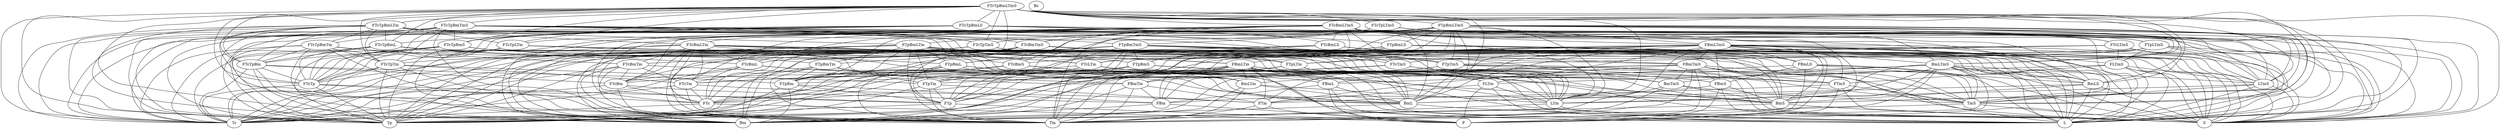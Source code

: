 strict graph "" {
	FTcTpBmLTmS	[anded_pairs="[['FTpBmLTmS', 'Tc'], ['FTcBmLTmS', 'Tp'], ['FTcTpLTmS', 'Bm'], ['FTcTpBmTmS', 'L'], ['FTcTpBmLS', 'Tm'], ['FTcTpBmLTm', 'S'], ['\
FTcTpTmS', 'BmL'], ['FTcTpLTm', 'BmS'], ['FTcTpBmS', 'LTm'], ['FTcTpBmL', 'TmS'], ['BmLTmS', 'FTcTp'], ['FTcTpTm', 'BmLS'], ['FTcTpBm', '\
LTmS'], ['LTmS', 'FTcTpBm'], ['BmLS', 'FTcTpTm'], ['FTcTp', 'BmLTmS'], ['TmS', 'FTcTpBmL'], ['LTm', 'FTcTpBmS'], ['BmS', 'FTcTpLTm'], ['\
BmL', 'FTcTpTmS'], ['S', 'FTcTpBmLTm'], ['Tm', 'FTcTpBmLS'], ['L', 'FTcTpBmTmS'], ['Bm', 'FTcTpLTmS'], ['Tp', 'FTcBmLTmS'], ['Tc', '\
FTpBmLTmS']]",
		level=7,
		parts="{'Tm', 'L', 'F', 'Tp', 'Tc', 'S', 'Bm'}"];
	FTcTpBmLTm	[anded_pairs="[['FTpBmLTm', 'Tc'], ['FTcBmLTm', 'Tp'], ['FTcTpLTm', 'Bm'], ['FTcTpBmTm', 'L'], ['FTcTpBmL', 'Tm'], ['FTcTpTm', 'BmL'], ['FTcTpBm', '\
LTm'], ['BmLTm', 'FTcTp'], ['FTcTp', 'BmLTm'], ['LTm', 'FTcTpBm'], ['BmL', 'FTcTpTm'], ['Tm', 'FTcTpBmL'], ['L', 'FTcTpBmTm'], ['\
Bm', 'FTcTpLTm'], ['Tp', 'FTcBmLTm'], ['Tc', 'FTpBmLTm']]",
		level=6,
		parts="{'Tm', 'L', 'F', 'Tp', 'Tc', 'Bm'}"];
	FTcTpBmLTmS -- FTcTpBmLTm	[anded=True];
	FTcTpBmLS	[anded_pairs="[['FTpBmLS', 'Tc'], ['FTcBmLS', 'Tp'], ['FTcTpBmS', 'L'], ['FTcTpBmL', 'S'], ['BmLS', 'FTcTp'], ['FTcTp', 'BmLS'], ['S', 'FTcTpBmL'], ['\
L', 'FTcTpBmS'], ['Tp', 'FTcBmLS'], ['Tc', 'FTpBmLS']]",
		level=6,
		parts="{'L', 'F', 'Tp', 'Tc', 'S', 'Bm'}"];
	FTcTpBmLTmS -- FTcTpBmLS	[anded=True];
	FTcTpBmTmS	[anded_pairs="[['FTpBmTmS', 'Tc'], ['FTcBmTmS', 'Tp'], ['FTcTpTmS', 'Bm'], ['FTcTpBmS', 'Tm'], ['FTcTpBmTm', 'S'], ['FTcTpTm', 'BmS'], ['FTcTpBm', '\
TmS'], ['BmTmS', 'FTcTp'], ['FTcTp', 'BmTmS'], ['TmS', 'FTcTpBm'], ['BmS', 'FTcTpTm'], ['S', 'FTcTpBmTm'], ['Tm', 'FTcTpBmS'], ['\
Bm', 'FTcTpTmS'], ['Tp', 'FTcBmTmS'], ['Tc', 'FTpBmTmS']]",
		level=6,
		parts="{'Tm', 'F', 'Tp', 'Tc', 'S', 'Bm'}"];
	FTcTpBmLTmS -- FTcTpBmTmS	[anded=True];
	FTcTpLTmS	[anded_pairs="[['FTpLTmS', 'Tc'], ['FTcLTmS', 'Tp'], ['FTcTpTmS', 'L'], ['FTcTpLTm', 'S'], ['LTmS', 'FTcTp'], ['FTcTp', 'LTmS'], ['S', 'FTcTpLTm'], ['\
L', 'FTcTpTmS'], ['Tp', 'FTcLTmS'], ['Tc', 'FTpLTmS']]",
		level=6,
		parts="{'Tm', 'L', 'F', 'Tp', 'Tc', 'S'}"];
	FTcTpBmLTmS -- FTcTpLTmS	[anded=True];
	FTcBmLTmS	[anded_pairs="[['FBmLTmS', 'Tc'], ['FTcLTmS', 'Bm'], ['FTcBmTmS', 'L'], ['FTcBmLS', 'Tm'], ['FTcBmLTm', 'S'], ['BmLTmS', 'FTc'], ['FTcTmS', 'BmL'], ['\
FTcLTm', 'BmS'], ['FTcBmS', 'LTm'], ['FTcBmL', 'TmS'], ['LTmS', 'FTcBm'], ['BmLS', 'FTcTm'], ['FTcTm', 'BmLS'], ['FTcBm', 'LTmS'], ['\
TmS', 'FTcBmL'], ['LTm', 'FTcBmS'], ['BmS', 'FTcLTm'], ['BmL', 'FTcTmS'], ['FTc', 'BmLTmS'], ['S', 'FTcBmLTm'], ['Tm', 'FTcBmLS'], ['\
L', 'FTcBmTmS'], ['Bm', 'FTcLTmS'], ['Tc', 'FBmLTmS']]",
		level=6,
		parts="{'Tm', 'L', 'F', 'Tc', 'S', 'Bm'}"];
	FTcTpBmLTmS -- FTcBmLTmS	[anded=True];
	FTpBmLTmS	[anded_pairs="[['FBmLTmS', 'Tp'], ['FTpLTmS', 'Bm'], ['FTpBmTmS', 'L'], ['FTpBmLS', 'Tm'], ['FTpBmLTm', 'S'], ['BmLTmS', 'FTp'], ['FTpTmS', 'BmL'], ['\
FTpLTm', 'BmS'], ['FTpBmS', 'LTm'], ['FTpBmL', 'TmS'], ['LTmS', 'FTpBm'], ['BmLS', 'FTpTm'], ['FTpTm', 'BmLS'], ['FTpBm', 'LTmS'], ['\
TmS', 'FTpBmL'], ['LTm', 'FTpBmS'], ['BmS', 'FTpLTm'], ['BmL', 'FTpTmS'], ['FTp', 'BmLTmS'], ['S', 'FTpBmLTm'], ['Tm', 'FTpBmLS'], ['\
L', 'FTpBmTmS'], ['Bm', 'FTpLTmS'], ['Tp', 'FBmLTmS']]",
		level=6,
		parts="{'Tm', 'L', 'F', 'Tp', 'S', 'Bm'}"];
	FTcTpBmLTmS -- FTpBmLTmS	[anded=True];
	FTcTpBmL	[anded_pairs="[['FTpBmL', 'Tc'], ['FTcBmL', 'Tp'], ['FTcTpBm', 'L'], ['FTcTp', 'BmL'], ['BmL', 'FTcTp'], ['L', 'FTcTpBm'], ['Tp', 'FTcBmL'], ['\
Tc', 'FTpBmL']]",
		level=5,
		parts="{'L', 'F', 'Tp', 'Tc', 'Bm'}"];
	FTcTpBmLTmS -- FTcTpBmL	[anded=True];
	FTcTpBmS	[anded_pairs="[['FTpBmS', 'Tc'], ['FTcBmS', 'Tp'], ['FTcTpBm', 'S'], ['FTcTp', 'BmS'], ['BmS', 'FTcTp'], ['S', 'FTcTpBm'], ['Tp', 'FTcBmS'], ['\
Tc', 'FTpBmS']]",
		level=5,
		parts="{'F', 'Tp', 'S', 'Tc', 'Bm'}"];
	FTcTpBmLTmS -- FTcTpBmS	[anded=True];
	FTcTpLTm	[anded_pairs="[['FTpLTm', 'Tc'], ['FTcLTm', 'Tp'], ['FTcTpTm', 'L'], ['FTcTp', 'LTm'], ['LTm', 'FTcTp'], ['L', 'FTcTpTm'], ['Tp', 'FTcLTm'], ['\
Tc', 'FTpLTm']]",
		level=5,
		parts="{'Tm', 'L', 'F', 'Tp', 'Tc'}"];
	FTcTpBmLTmS -- FTcTpLTm	[anded=True];
	FTcTpTmS	[anded_pairs="[['FTpTmS', 'Tc'], ['FTcTmS', 'Tp'], ['FTcTpTm', 'S'], ['FTcTp', 'TmS'], ['TmS', 'FTcTp'], ['S', 'FTcTpTm'], ['Tp', 'FTcTmS'], ['\
Tc', 'FTpTmS']]",
		level=5,
		parts="{'Tm', 'F', 'Tp', 'S', 'Tc'}"];
	FTcTpBmLTmS -- FTcTpTmS	[anded=True];
	FTcTpBm	[anded_pairs="[['FTpBm', 'Tc'], ['FTcBm', 'Tp'], ['FTcTp', 'Bm'], ['Bm', 'FTcTp'], ['Tp', 'FTcBm'], ['Tc', 'FTpBm']]",
		level=4,
		parts="{'Bm', 'Tp', 'Tc', 'F'}"];
	FTcTpBmLTmS -- FTcTpBm	[anded=True];
	FTcTpTm	[anded_pairs="[['FTpTm', 'Tc'], ['FTcTm', 'Tp'], ['FTcTp', 'Tm'], ['Tm', 'FTcTp'], ['Tp', 'FTcTm'], ['Tc', 'FTpTm']]",
		level=4,
		parts="{'Tm', 'Tp', 'Tc', 'F'}"];
	FTcTpBmLTmS -- FTcTpTm	[anded=True];
	BmLTmS	[anded_pairs="[['LTmS', 'Bm'], ['BmTmS', 'L'], ['BmLS', 'Tm'], ['BmLTm', 'S'], ['TmS', 'BmL'], ['LTm', 'BmS'], ['BmS', 'LTm'], ['BmL', 'TmS'], ['\
S', 'BmLTm'], ['Tm', 'BmLS'], ['L', 'BmTmS'], ['Bm', 'LTmS']]",
		level=4,
		parts="{'Tm', 'L', 'Bm', 'S'}"];
	FTcTpBmLTmS -- BmLTmS	[anded=True];
	FTcTp	[anded_pairs="[['FTp', 'Tc'], ['FTc', 'Tp'], ['Tp', 'FTc'], ['Tc', 'FTp']]",
		level=3,
		parts="{'Tp', 'Tc', 'F'}"];
	FTcTpBmLTmS -- FTcTp	[anded=True];
	BmLS	[anded_pairs="[['BmS', 'L'], ['BmL', 'S'], ['S', 'BmL'], ['L', 'BmS']]",
		level=3,
		parts="{'L', 'Bm', 'S'}"];
	FTcTpBmLTmS -- BmLS	[anded=True];
	LTmS	[anded_pairs="[['TmS', 'L'], ['LTm', 'S'], ['S', 'LTm'], ['L', 'TmS']]",
		level=3,
		parts="{'Tm', 'L', 'S'}"];
	FTcTpBmLTmS -- LTmS	[anded=True];
	BmL	[anded_pairs="[['L', 'Bm'], ['Bm', 'L']]",
		level=2,
		parts="{'L', 'Bm'}"];
	FTcTpBmLTmS -- BmL	[anded=True];
	BmS	[anded_pairs="[['S', 'Bm'], ['Bm', 'S']]",
		level=2,
		parts="{'Bm', 'S'}"];
	FTcTpBmLTmS -- BmS	[anded=True];
	LTm	[anded_pairs="[['Tm', 'L'], ['L', 'Tm']]",
		level=2,
		parts="{'Tm', 'L'}"];
	FTcTpBmLTmS -- LTm	[anded=True];
	TmS	[anded_pairs="[['S', 'Tm'], ['Tm', 'S']]",
		level=2,
		parts="{'Tm', 'S'}"];
	FTcTpBmLTmS -- TmS	[anded=True];
	Tc	[anded_pairs="[]",
		level=1,
		parts="{'Tc'}"];
	FTcTpBmLTmS -- Tc	[anded=True];
	Tp	[anded_pairs="[]",
		level=1,
		parts="{'Tp'}"];
	FTcTpBmLTmS -- Tp	[anded=True];
	Bm	[anded_pairs="[]",
		level=1,
		parts="{'Bm'}"];
	FTcTpBmLTmS -- Bm	[anded=True];
	L	[anded_pairs="[]",
		level=1,
		parts="{'L'}"];
	FTcTpBmLTmS -- L	[anded=True];
	Tm	[anded_pairs="[]",
		level=1,
		parts="{'Tm'}"];
	FTcTpBmLTmS -- Tm	[anded=True];
	S	[anded_pairs="[]",
		level=1,
		parts="{'S'}"];
	FTcTpBmLTmS -- S	[anded=True];
	FTcTpBmLTm -- FTcTpBmL	[anded=True];
	FTcTpBmTm	[anded_pairs="[['FTpBmTm', 'Tc'], ['FTcBmTm', 'Tp'], ['FTcTpTm', 'Bm'], ['FTcTpBm', 'Tm'], ['Tm', 'FTcTpBm'], ['Bm', 'FTcTpTm'], ['Tp', 'FTcBmTm'], ['\
Tc', 'FTpBmTm']]",
		level=5,
		parts="{'Tm', 'F', 'Tp', 'Tc', 'Bm'}"];
	FTcTpBmLTm -- FTcTpBmTm	[anded=True];
	FTcTpBmLTm -- FTcTpLTm	[anded=True];
	FTcBmLTm	[anded_pairs="[['FBmLTm', 'Tc'], ['FTcLTm', 'Bm'], ['FTcBmTm', 'L'], ['FTcBmL', 'Tm'], ['BmLTm', 'FTc'], ['FTcTm', 'BmL'], ['FTcBm', 'LTm'], ['\
LTm', 'FTcBm'], ['BmL', 'FTcTm'], ['FTc', 'BmLTm'], ['Tm', 'FTcBmL'], ['L', 'FTcBmTm'], ['Bm', 'FTcLTm'], ['Tc', 'FBmLTm']]",
		level=5,
		parts="{'Tm', 'L', 'F', 'Tc', 'Bm'}"];
	FTcTpBmLTm -- FTcBmLTm	[anded=True];
	FTpBmLTm	[anded_pairs="[['FBmLTm', 'Tp'], ['FTpLTm', 'Bm'], ['FTpBmTm', 'L'], ['FTpBmL', 'Tm'], ['BmLTm', 'FTp'], ['FTpTm', 'BmL'], ['FTpBm', 'LTm'], ['\
LTm', 'FTpBm'], ['BmL', 'FTpTm'], ['FTp', 'BmLTm'], ['Tm', 'FTpBmL'], ['L', 'FTpBmTm'], ['Bm', 'FTpLTm'], ['Tp', 'FBmLTm']]",
		level=5,
		parts="{'Tm', 'L', 'F', 'Tp', 'Bm'}"];
	FTcTpBmLTm -- FTpBmLTm	[anded=True];
	FTcTpBmLTm -- FTcTpBm	[anded=True];
	FTcTpBmLTm -- FTcTpTm	[anded=True];
	FTcTpBmLTm -- FTcTp	[anded=True];
	BmLTm	[anded_pairs="[['LTm', 'Bm'], ['BmL', 'Tm'], ['Tm', 'BmL'], ['Bm', 'LTm']]",
		level=3,
		parts="{'Tm', 'L', 'Bm'}"];
	FTcTpBmLTm -- BmLTm	[anded=True];
	FTcTpBmLTm -- BmL	[anded=True];
	FTcTpBmLTm -- LTm	[anded=True];
	FTcTpBmLTm -- Tc	[anded=True];
	FTcTpBmLTm -- Tp	[anded=True];
	FTcTpBmLTm -- Bm	[anded=True];
	FTcTpBmLTm -- L	[anded=True];
	FTcTpBmLTm -- Tm	[anded=True];
	FTcTpBmLS -- FTcTpBmL	[anded=True];
	FTcTpBmLS -- FTcTpBmS	[anded=True];
	FTcBmLS	[anded_pairs="[['FBmLS', 'Tc'], ['FTcBmS', 'L'], ['FTcBmL', 'S'], ['BmLS', 'FTc'], ['FTc', 'BmLS'], ['S', 'FTcBmL'], ['L', 'FTcBmS'], ['Tc', '\
FBmLS']]",
		level=5,
		parts="{'L', 'F', 'S', 'Tc', 'Bm'}"];
	FTcTpBmLS -- FTcBmLS	[anded=True];
	FTpBmLS	[anded_pairs="[['FBmLS', 'Tp'], ['FTpBmS', 'L'], ['FTpBmL', 'S'], ['BmLS', 'FTp'], ['FTp', 'BmLS'], ['S', 'FTpBmL'], ['L', 'FTpBmS'], ['Tp', '\
FBmLS']]",
		level=5,
		parts="{'L', 'F', 'Tp', 'S', 'Bm'}"];
	FTcTpBmLS -- FTpBmLS	[anded=True];
	FTcTpBmLS -- FTcTp	[anded=True];
	FTcTpBmLS -- BmLS	[anded=True];
	FTcTpBmLS -- Tc	[anded=True];
	FTcTpBmLS -- Tp	[anded=True];
	FTcTpBmLS -- L	[anded=True];
	FTcTpBmLS -- S	[anded=True];
	FTcTpBmTmS -- FTcTpBmTm	[anded=True];
	FTcTpBmTmS -- FTcTpBmS	[anded=True];
	FTcTpBmTmS -- FTcTpTmS	[anded=True];
	FTcBmTmS	[anded_pairs="[['FBmTmS', 'Tc'], ['FTcTmS', 'Bm'], ['FTcBmS', 'Tm'], ['FTcBmTm', 'S'], ['BmTmS', 'FTc'], ['FTcTm', 'BmS'], ['FTcBm', 'TmS'], ['\
TmS', 'FTcBm'], ['BmS', 'FTcTm'], ['FTc', 'BmTmS'], ['S', 'FTcBmTm'], ['Tm', 'FTcBmS'], ['Bm', 'FTcTmS'], ['Tc', 'FBmTmS']]",
		level=5,
		parts="{'Tm', 'F', 'S', 'Tc', 'Bm'}"];
	FTcTpBmTmS -- FTcBmTmS	[anded=True];
	FTpBmTmS	[anded_pairs="[['FBmTmS', 'Tp'], ['FTpTmS', 'Bm'], ['FTpBmS', 'Tm'], ['FTpBmTm', 'S'], ['BmTmS', 'FTp'], ['FTpTm', 'BmS'], ['FTpBm', 'TmS'], ['\
TmS', 'FTpBm'], ['BmS', 'FTpTm'], ['FTp', 'BmTmS'], ['S', 'FTpBmTm'], ['Tm', 'FTpBmS'], ['Bm', 'FTpTmS'], ['Tp', 'FBmTmS']]",
		level=5,
		parts="{'Tm', 'F', 'Tp', 'S', 'Bm'}"];
	FTcTpBmTmS -- FTpBmTmS	[anded=True];
	FTcTpBmTmS -- FTcTpBm	[anded=True];
	FTcTpBmTmS -- FTcTpTm	[anded=True];
	FTcTpBmTmS -- FTcTp	[anded=True];
	BmTmS	[anded_pairs="[['TmS', 'Bm'], ['BmS', 'Tm'], ['Tm', 'BmS'], ['Bm', 'TmS']]",
		level=3,
		parts="{'Tm', 'Bm', 'S'}"];
	FTcTpBmTmS -- BmTmS	[anded=True];
	FTcTpBmTmS -- BmS	[anded=True];
	FTcTpBmTmS -- TmS	[anded=True];
	FTcTpBmTmS -- Tc	[anded=True];
	FTcTpBmTmS -- Tp	[anded=True];
	FTcTpBmTmS -- Bm	[anded=True];
	FTcTpBmTmS -- Tm	[anded=True];
	FTcTpBmTmS -- S	[anded=True];
	FTcTpLTmS -- FTcTpLTm	[anded=True];
	FTcTpLTmS -- FTcTpTmS	[anded=True];
	FTcLTmS	[anded_pairs="[['FLTmS', 'Tc'], ['FTcTmS', 'L'], ['FTcLTm', 'S'], ['LTmS', 'FTc'], ['FTc', 'LTmS'], ['S', 'FTcLTm'], ['L', 'FTcTmS'], ['Tc', '\
FLTmS']]",
		level=5,
		parts="{'Tm', 'L', 'F', 'S', 'Tc'}"];
	FTcTpLTmS -- FTcLTmS	[anded=True];
	FTpLTmS	[anded_pairs="[['FLTmS', 'Tp'], ['FTpTmS', 'L'], ['FTpLTm', 'S'], ['LTmS', 'FTp'], ['FTp', 'LTmS'], ['S', 'FTpLTm'], ['L', 'FTpTmS'], ['Tp', '\
FLTmS']]",
		level=5,
		parts="{'Tm', 'L', 'F', 'Tp', 'S'}"];
	FTcTpLTmS -- FTpLTmS	[anded=True];
	FTcTpLTmS -- FTcTp	[anded=True];
	FTcTpLTmS -- LTmS	[anded=True];
	FTcTpLTmS -- Tc	[anded=True];
	FTcTpLTmS -- Tp	[anded=True];
	FTcTpLTmS -- L	[anded=True];
	FTcTpLTmS -- S	[anded=True];
	FTcBmLTmS -- FTcBmLTm	[anded=True];
	FTcBmLTmS -- FTcBmLS	[anded=True];
	FTcBmLTmS -- FTcBmTmS	[anded=True];
	FTcBmLTmS -- FTcLTmS	[anded=True];
	FBmLTmS	[anded_pairs="[['BmLTmS', 'F'], ['FLTmS', 'Bm'], ['FBmTmS', 'L'], ['FBmLS', 'Tm'], ['FBmLTm', 'S'], ['LTmS', 'FBm'], ['BmLS', 'FTm'], ['FTmS', '\
BmL'], ['FLTm', 'BmS'], ['FBmS', 'LTm'], ['FBmL', 'TmS'], ['TmS', 'FBmL'], ['LTm', 'FBmS'], ['BmS', 'FLTm'], ['BmL', 'FTmS'], ['\
FTm', 'BmLS'], ['FBm', 'LTmS'], ['S', 'FBmLTm'], ['Tm', 'FBmLS'], ['L', 'FBmTmS'], ['Bm', 'FLTmS'], ['F', 'BmLTmS']]",
		level=5,
		parts="{'Tm', 'L', 'F', 'S', 'Bm'}"];
	FTcBmLTmS -- FBmLTmS	[anded=True];
	FTcBmL	[anded_pairs="[['FBmL', 'Tc'], ['FTcBm', 'L'], ['BmL', 'FTc'], ['FTc', 'BmL'], ['L', 'FTcBm'], ['Tc', 'FBmL']]",
		level=4,
		parts="{'L', 'Bm', 'Tc', 'F'}"];
	FTcBmLTmS -- FTcBmL	[anded=True];
	FTcBmS	[anded_pairs="[['FBmS', 'Tc'], ['FTcBm', 'S'], ['BmS', 'FTc'], ['FTc', 'BmS'], ['S', 'FTcBm'], ['Tc', 'FBmS']]",
		level=4,
		parts="{'S', 'Bm', 'Tc', 'F'}"];
	FTcBmLTmS -- FTcBmS	[anded=True];
	FTcLTm	[anded_pairs="[['FLTm', 'Tc'], ['FTcTm', 'L'], ['LTm', 'FTc'], ['FTc', 'LTm'], ['L', 'FTcTm'], ['Tc', 'FLTm']]",
		level=4,
		parts="{'Tm', 'L', 'Tc', 'F'}"];
	FTcBmLTmS -- FTcLTm	[anded=True];
	FTcTmS	[anded_pairs="[['FTmS', 'Tc'], ['FTcTm', 'S'], ['TmS', 'FTc'], ['FTc', 'TmS'], ['S', 'FTcTm'], ['Tc', 'FTmS']]",
		level=4,
		parts="{'Tm', 'S', 'Tc', 'F'}"];
	FTcBmLTmS -- FTcTmS	[anded=True];
	FTcBmLTmS -- BmLTmS	[anded=True];
	FTcBm	[anded_pairs="[['FBm', 'Tc'], ['FTc', 'Bm'], ['Bm', 'FTc'], ['Tc', 'FBm']]",
		level=3,
		parts="{'Bm', 'Tc', 'F'}"];
	FTcBmLTmS -- FTcBm	[anded=True];
	FTcTm	[anded_pairs="[['FTm', 'Tc'], ['FTc', 'Tm'], ['Tm', 'FTc'], ['Tc', 'FTm']]",
		level=3,
		parts="{'Tm', 'Tc', 'F'}"];
	FTcBmLTmS -- FTcTm	[anded=True];
	FTcBmLTmS -- BmLS	[anded=True];
	FTcBmLTmS -- LTmS	[anded=True];
	FTc	[anded_pairs="[['Tc', 'F'], ['F', 'Tc']]",
		level=2,
		parts="{'Tc', 'F'}"];
	FTcBmLTmS -- FTc	[anded=True];
	FTcBmLTmS -- BmL	[anded=True];
	FTcBmLTmS -- BmS	[anded=True];
	FTcBmLTmS -- LTm	[anded=True];
	FTcBmLTmS -- TmS	[anded=True];
	FTcBmLTmS -- Tc	[anded=True];
	FTcBmLTmS -- Bm	[anded=True];
	FTcBmLTmS -- L	[anded=True];
	FTcBmLTmS -- Tm	[anded=True];
	FTcBmLTmS -- S	[anded=True];
	FTpBmLTmS -- FTpBmLTm	[anded=True];
	FTpBmLTmS -- FTpBmLS	[anded=True];
	FTpBmLTmS -- FTpBmTmS	[anded=True];
	FTpBmLTmS -- FTpLTmS	[anded=True];
	FTpBmLTmS -- FBmLTmS	[anded=True];
	FTpBmL	[anded_pairs="[['FBmL', 'Tp'], ['FTpBm', 'L'], ['BmL', 'FTp'], ['FTp', 'BmL'], ['L', 'FTpBm'], ['Tp', 'FBmL']]",
		level=4,
		parts="{'L', 'Bm', 'Tp', 'F'}"];
	FTpBmLTmS -- FTpBmL	[anded=True];
	FTpBmS	[anded_pairs="[['FBmS', 'Tp'], ['FTpBm', 'S'], ['BmS', 'FTp'], ['FTp', 'BmS'], ['S', 'FTpBm'], ['Tp', 'FBmS']]",
		level=4,
		parts="{'Bm', 'Tp', 'S', 'F'}"];
	FTpBmLTmS -- FTpBmS	[anded=True];
	FTpLTm	[anded_pairs="[['FLTm', 'Tp'], ['FTpTm', 'L'], ['LTm', 'FTp'], ['FTp', 'LTm'], ['L', 'FTpTm'], ['Tp', 'FLTm']]",
		level=4,
		parts="{'Tm', 'L', 'Tp', 'F'}"];
	FTpBmLTmS -- FTpLTm	[anded=True];
	FTpTmS	[anded_pairs="[['FTmS', 'Tp'], ['FTpTm', 'S'], ['TmS', 'FTp'], ['FTp', 'TmS'], ['S', 'FTpTm'], ['Tp', 'FTmS']]",
		level=4,
		parts="{'Tm', 'Tp', 'S', 'F'}"];
	FTpBmLTmS -- FTpTmS	[anded=True];
	FTpBmLTmS -- BmLTmS	[anded=True];
	FTpBm	[anded_pairs="[['FBm', 'Tp'], ['FTp', 'Bm'], ['Bm', 'FTp'], ['Tp', 'FBm']]",
		level=3,
		parts="{'Bm', 'Tp', 'F'}"];
	FTpBmLTmS -- FTpBm	[anded=True];
	FTpTm	[anded_pairs="[['FTm', 'Tp'], ['FTp', 'Tm'], ['Tm', 'FTp'], ['Tp', 'FTm']]",
		level=3,
		parts="{'Tm', 'Tp', 'F'}"];
	FTpBmLTmS -- FTpTm	[anded=True];
	FTpBmLTmS -- BmLS	[anded=True];
	FTpBmLTmS -- LTmS	[anded=True];
	FTp	[anded_pairs="[['Tp', 'F'], ['F', 'Tp']]",
		level=2,
		parts="{'Tp', 'F'}"];
	FTpBmLTmS -- FTp	[anded=True];
	FTpBmLTmS -- BmL	[anded=True];
	FTpBmLTmS -- BmS	[anded=True];
	FTpBmLTmS -- LTm	[anded=True];
	FTpBmLTmS -- TmS	[anded=True];
	FTpBmLTmS -- Tp	[anded=True];
	FTpBmLTmS -- Bm	[anded=True];
	FTpBmLTmS -- L	[anded=True];
	FTpBmLTmS -- Tm	[anded=True];
	FTpBmLTmS -- S	[anded=True];
	FTcTpBmL -- FTcTpBm	[anded=True];
	FTcTpBmL -- FTcBmL	[anded=True];
	FTcTpBmL -- FTpBmL	[anded=True];
	FTcTpBmL -- FTcTp	[anded=True];
	FTcTpBmL -- BmL	[anded=True];
	FTcTpBmL -- Tc	[anded=True];
	FTcTpBmL -- Tp	[anded=True];
	FTcTpBmL -- L	[anded=True];
	FTcTpBmTm -- FTcTpBm	[anded=True];
	FTcTpBmTm -- FTcTpTm	[anded=True];
	FTcBmTm	[anded_pairs="[['FBmTm', 'Tc'], ['FTcTm', 'Bm'], ['FTcBm', 'Tm'], ['Tm', 'FTcBm'], ['Bm', 'FTcTm'], ['Tc', 'FBmTm']]",
		level=4,
		parts="{'Tm', 'Bm', 'Tc', 'F'}"];
	FTcTpBmTm -- FTcBmTm	[anded=True];
	FTpBmTm	[anded_pairs="[['FBmTm', 'Tp'], ['FTpTm', 'Bm'], ['FTpBm', 'Tm'], ['Tm', 'FTpBm'], ['Bm', 'FTpTm'], ['Tp', 'FBmTm']]",
		level=4,
		parts="{'Tm', 'Bm', 'Tp', 'F'}"];
	FTcTpBmTm -- FTpBmTm	[anded=True];
	FTcTpBmTm -- Tc	[anded=True];
	FTcTpBmTm -- Tp	[anded=True];
	FTcTpBmTm -- Bm	[anded=True];
	FTcTpBmTm -- Tm	[anded=True];
	FTcTpBmS -- FTcTpBm	[anded=True];
	FTcTpBmS -- FTcBmS	[anded=True];
	FTcTpBmS -- FTpBmS	[anded=True];
	FTcTpBmS -- FTcTp	[anded=True];
	FTcTpBmS -- BmS	[anded=True];
	FTcTpBmS -- Tc	[anded=True];
	FTcTpBmS -- Tp	[anded=True];
	FTcTpBmS -- S	[anded=True];
	FTcTpLTm -- FTcTpTm	[anded=True];
	FTcTpLTm -- FTcLTm	[anded=True];
	FTcTpLTm -- FTpLTm	[anded=True];
	FTcTpLTm -- FTcTp	[anded=True];
	FTcTpLTm -- LTm	[anded=True];
	FTcTpLTm -- Tc	[anded=True];
	FTcTpLTm -- Tp	[anded=True];
	FTcTpLTm -- L	[anded=True];
	FTcTpTmS -- FTcTpTm	[anded=True];
	FTcTpTmS -- FTcTmS	[anded=True];
	FTcTpTmS -- FTpTmS	[anded=True];
	FTcTpTmS -- FTcTp	[anded=True];
	FTcTpTmS -- TmS	[anded=True];
	FTcTpTmS -- Tc	[anded=True];
	FTcTpTmS -- Tp	[anded=True];
	FTcTpTmS -- S	[anded=True];
	FTcBmLTm -- FTcBmL	[anded=True];
	FTcBmLTm -- FTcBmTm	[anded=True];
	FTcBmLTm -- FTcLTm	[anded=True];
	FBmLTm	[anded_pairs="[['BmLTm', 'F'], ['FLTm', 'Bm'], ['FBmTm', 'L'], ['FBmL', 'Tm'], ['LTm', 'FBm'], ['BmL', 'FTm'], ['FTm', 'BmL'], ['FBm', 'LTm'], ['\
Tm', 'FBmL'], ['L', 'FBmTm'], ['Bm', 'FLTm'], ['F', 'BmLTm']]",
		level=4,
		parts="{'Tm', 'L', 'Bm', 'F'}"];
	FTcBmLTm -- FBmLTm	[anded=True];
	FTcBmLTm -- FTcBm	[anded=True];
	FTcBmLTm -- FTcTm	[anded=True];
	FTcBmLTm -- BmLTm	[anded=True];
	FTcBmLTm -- FTc	[anded=True];
	FTcBmLTm -- BmL	[anded=True];
	FTcBmLTm -- LTm	[anded=True];
	FTcBmLTm -- Tc	[anded=True];
	FTcBmLTm -- Bm	[anded=True];
	FTcBmLTm -- L	[anded=True];
	FTcBmLTm -- Tm	[anded=True];
	FTcBmLS -- FTcBmL	[anded=True];
	FTcBmLS -- FTcBmS	[anded=True];
	FBmLS	[anded_pairs="[['BmLS', 'F'], ['FBmS', 'L'], ['FBmL', 'S'], ['S', 'FBmL'], ['L', 'FBmS'], ['F', 'BmLS']]",
		level=4,
		parts="{'L', 'Bm', 'S', 'F'}"];
	FTcBmLS -- FBmLS	[anded=True];
	FTcBmLS -- BmLS	[anded=True];
	FTcBmLS -- FTc	[anded=True];
	FTcBmLS -- Tc	[anded=True];
	FTcBmLS -- L	[anded=True];
	FTcBmLS -- S	[anded=True];
	FTcBmTmS -- FTcBmTm	[anded=True];
	FTcBmTmS -- FTcBmS	[anded=True];
	FTcBmTmS -- FTcTmS	[anded=True];
	FBmTmS	[anded_pairs="[['BmTmS', 'F'], ['FTmS', 'Bm'], ['FBmS', 'Tm'], ['FBmTm', 'S'], ['TmS', 'FBm'], ['BmS', 'FTm'], ['FTm', 'BmS'], ['FBm', 'TmS'], ['\
S', 'FBmTm'], ['Tm', 'FBmS'], ['Bm', 'FTmS'], ['F', 'BmTmS']]",
		level=4,
		parts="{'Tm', 'Bm', 'S', 'F'}"];
	FTcBmTmS -- FBmTmS	[anded=True];
	FTcBmTmS -- FTcBm	[anded=True];
	FTcBmTmS -- FTcTm	[anded=True];
	FTcBmTmS -- BmTmS	[anded=True];
	FTcBmTmS -- FTc	[anded=True];
	FTcBmTmS -- BmS	[anded=True];
	FTcBmTmS -- TmS	[anded=True];
	FTcBmTmS -- Tc	[anded=True];
	FTcBmTmS -- Bm	[anded=True];
	FTcBmTmS -- Tm	[anded=True];
	FTcBmTmS -- S	[anded=True];
	FTcLTmS -- FTcLTm	[anded=True];
	FTcLTmS -- FTcTmS	[anded=True];
	FLTmS	[anded_pairs="[['LTmS', 'F'], ['FTmS', 'L'], ['FLTm', 'S'], ['S', 'FLTm'], ['L', 'FTmS'], ['F', 'LTmS']]",
		level=4,
		parts="{'Tm', 'L', 'S', 'F'}"];
	FTcLTmS -- FLTmS	[anded=True];
	FTcLTmS -- LTmS	[anded=True];
	FTcLTmS -- FTc	[anded=True];
	FTcLTmS -- Tc	[anded=True];
	FTcLTmS -- L	[anded=True];
	FTcLTmS -- S	[anded=True];
	FTpBmLTm -- FTpBmL	[anded=True];
	FTpBmLTm -- FTpBmTm	[anded=True];
	FTpBmLTm -- FTpLTm	[anded=True];
	FTpBmLTm -- FBmLTm	[anded=True];
	FTpBmLTm -- FTpBm	[anded=True];
	FTpBmLTm -- FTpTm	[anded=True];
	FTpBmLTm -- BmLTm	[anded=True];
	FTpBmLTm -- FTp	[anded=True];
	FTpBmLTm -- BmL	[anded=True];
	FTpBmLTm -- LTm	[anded=True];
	FTpBmLTm -- Tp	[anded=True];
	FTpBmLTm -- Bm	[anded=True];
	FTpBmLTm -- L	[anded=True];
	FTpBmLTm -- Tm	[anded=True];
	FTpBmLS -- FTpBmL	[anded=True];
	FTpBmLS -- FTpBmS	[anded=True];
	FTpBmLS -- FBmLS	[anded=True];
	FTpBmLS -- BmLS	[anded=True];
	FTpBmLS -- FTp	[anded=True];
	FTpBmLS -- Tp	[anded=True];
	FTpBmLS -- L	[anded=True];
	FTpBmLS -- S	[anded=True];
	FTpBmTmS -- FTpBmTm	[anded=True];
	FTpBmTmS -- FTpBmS	[anded=True];
	FTpBmTmS -- FTpTmS	[anded=True];
	FTpBmTmS -- FBmTmS	[anded=True];
	FTpBmTmS -- FTpBm	[anded=True];
	FTpBmTmS -- FTpTm	[anded=True];
	FTpBmTmS -- BmTmS	[anded=True];
	FTpBmTmS -- FTp	[anded=True];
	FTpBmTmS -- BmS	[anded=True];
	FTpBmTmS -- TmS	[anded=True];
	FTpBmTmS -- Tp	[anded=True];
	FTpBmTmS -- Bm	[anded=True];
	FTpBmTmS -- Tm	[anded=True];
	FTpBmTmS -- S	[anded=True];
	FTpLTmS -- FTpLTm	[anded=True];
	FTpLTmS -- FTpTmS	[anded=True];
	FTpLTmS -- FLTmS	[anded=True];
	FTpLTmS -- LTmS	[anded=True];
	FTpLTmS -- FTp	[anded=True];
	FTpLTmS -- Tp	[anded=True];
	FTpLTmS -- L	[anded=True];
	FTpLTmS -- S	[anded=True];
	FBmLTmS -- FBmLTm	[anded=True];
	FBmLTmS -- FBmLS	[anded=True];
	FBmLTmS -- FBmTmS	[anded=True];
	FBmLTmS -- FLTmS	[anded=True];
	FBmLTmS -- BmLTmS	[anded=True];
	FBmL	[anded_pairs="[['BmL', 'F'], ['FBm', 'L'], ['L', 'FBm'], ['F', 'BmL']]",
		level=3,
		parts="{'L', 'Bm', 'F'}"];
	FBmLTmS -- FBmL	[anded=True];
	FBmS	[anded_pairs="[['BmS', 'F'], ['FBm', 'S'], ['S', 'FBm'], ['F', 'BmS']]",
		level=3,
		parts="{'Bm', 'S', 'F'}"];
	FBmLTmS -- FBmS	[anded=True];
	FLTm	[anded_pairs="[['LTm', 'F'], ['FTm', 'L'], ['L', 'FTm'], ['F', 'LTm']]",
		level=3,
		parts="{'Tm', 'L', 'F'}"];
	FBmLTmS -- FLTm	[anded=True];
	FTmS	[anded_pairs="[['TmS', 'F'], ['FTm', 'S'], ['S', 'FTm'], ['F', 'TmS']]",
		level=3,
		parts="{'Tm', 'S', 'F'}"];
	FBmLTmS -- FTmS	[anded=True];
	FBmLTmS -- BmLS	[anded=True];
	FBmLTmS -- LTmS	[anded=True];
	FBm	[anded_pairs="[['Bm', 'F'], ['F', 'Bm']]",
		level=2,
		parts="{'Bm', 'F'}"];
	FBmLTmS -- FBm	[anded=True];
	FTm	[anded_pairs="[['Tm', 'F'], ['F', 'Tm']]",
		level=2,
		parts="{'Tm', 'F'}"];
	FBmLTmS -- FTm	[anded=True];
	FBmLTmS -- BmL	[anded=True];
	FBmLTmS -- BmS	[anded=True];
	FBmLTmS -- LTm	[anded=True];
	FBmLTmS -- TmS	[anded=True];
	F	[anded_pairs="[]",
		level=1,
		parts="{'F'}"];
	FBmLTmS -- F	[anded=True];
	FBmLTmS -- Bm	[anded=True];
	FBmLTmS -- L	[anded=True];
	FBmLTmS -- Tm	[anded=True];
	FBmLTmS -- S	[anded=True];
	FTcTpBm -- FTcTp	[anded=True];
	FTcTpBm -- FTcBm	[anded=True];
	FTcTpBm -- FTpBm	[anded=True];
	FTcTpBm -- Tc	[anded=True];
	FTcTpBm -- Tp	[anded=True];
	FTcTpBm -- Bm	[anded=True];
	FTcTpTm -- FTcTp	[anded=True];
	FTcTpTm -- FTcTm	[anded=True];
	FTcTpTm -- FTpTm	[anded=True];
	FTcTpTm -- Tc	[anded=True];
	FTcTpTm -- Tp	[anded=True];
	FTcTpTm -- Tm	[anded=True];
	FTcBmL -- FTcBm	[anded=True];
	FTcBmL -- FBmL	[anded=True];
	FTcBmL -- FTc	[anded=True];
	FTcBmL -- BmL	[anded=True];
	FTcBmL -- Tc	[anded=True];
	FTcBmL -- L	[anded=True];
	FTcBmTm -- FTcBm	[anded=True];
	FTcBmTm -- FTcTm	[anded=True];
	FBmTm	[anded_pairs="[['FTm', 'Bm'], ['FBm', 'Tm'], ['Tm', 'FBm'], ['Bm', 'FTm']]",
		level=3,
		parts="{'Tm', 'Bm', 'F'}"];
	FTcBmTm -- FBmTm	[anded=True];
	FTcBmTm -- Tc	[anded=True];
	FTcBmTm -- Bm	[anded=True];
	FTcBmTm -- Tm	[anded=True];
	FTcBmS -- FTcBm	[anded=True];
	FTcBmS -- FBmS	[anded=True];
	FTcBmS -- FTc	[anded=True];
	FTcBmS -- BmS	[anded=True];
	FTcBmS -- Tc	[anded=True];
	FTcBmS -- S	[anded=True];
	FTcLTm -- FTcTm	[anded=True];
	FTcLTm -- FLTm	[anded=True];
	FTcLTm -- FTc	[anded=True];
	FTcLTm -- LTm	[anded=True];
	FTcLTm -- Tc	[anded=True];
	FTcLTm -- L	[anded=True];
	FTcTmS -- FTcTm	[anded=True];
	FTcTmS -- FTmS	[anded=True];
	FTcTmS -- FTc	[anded=True];
	FTcTmS -- TmS	[anded=True];
	FTcTmS -- Tc	[anded=True];
	FTcTmS -- S	[anded=True];
	FTpBmL -- FTpBm	[anded=True];
	FTpBmL -- FBmL	[anded=True];
	FTpBmL -- FTp	[anded=True];
	FTpBmL -- BmL	[anded=True];
	FTpBmL -- Tp	[anded=True];
	FTpBmL -- L	[anded=True];
	FTpBmTm -- FTpBm	[anded=True];
	FTpBmTm -- FTpTm	[anded=True];
	FTpBmTm -- FBmTm	[anded=True];
	FTpBmTm -- Tp	[anded=True];
	FTpBmTm -- Bm	[anded=True];
	FTpBmTm -- Tm	[anded=True];
	FTpBmS -- FTpBm	[anded=True];
	FTpBmS -- FBmS	[anded=True];
	FTpBmS -- FTp	[anded=True];
	FTpBmS -- BmS	[anded=True];
	FTpBmS -- Tp	[anded=True];
	FTpBmS -- S	[anded=True];
	FTpLTm -- FTpTm	[anded=True];
	FTpLTm -- FLTm	[anded=True];
	FTpLTm -- FTp	[anded=True];
	FTpLTm -- LTm	[anded=True];
	FTpLTm -- Tp	[anded=True];
	FTpLTm -- L	[anded=True];
	FTpTmS -- FTpTm	[anded=True];
	FTpTmS -- FTmS	[anded=True];
	FTpTmS -- FTp	[anded=True];
	FTpTmS -- TmS	[anded=True];
	FTpTmS -- Tp	[anded=True];
	FTpTmS -- S	[anded=True];
	FBmLTm -- FBmL	[anded=True];
	FBmLTm -- FBmTm	[anded=True];
	FBmLTm -- FLTm	[anded=True];
	FBmLTm -- BmLTm	[anded=True];
	FBmLTm -- FBm	[anded=True];
	FBmLTm -- FTm	[anded=True];
	FBmLTm -- BmL	[anded=True];
	FBmLTm -- LTm	[anded=True];
	FBmLTm -- F	[anded=True];
	FBmLTm -- Bm	[anded=True];
	FBmLTm -- L	[anded=True];
	FBmLTm -- Tm	[anded=True];
	FBmLS -- FBmL	[anded=True];
	FBmLS -- FBmS	[anded=True];
	FBmLS -- BmLS	[anded=True];
	FBmLS -- F	[anded=True];
	FBmLS -- L	[anded=True];
	FBmLS -- S	[anded=True];
	FBmTmS -- FBmTm	[anded=True];
	FBmTmS -- FBmS	[anded=True];
	FBmTmS -- FTmS	[anded=True];
	FBmTmS -- BmTmS	[anded=True];
	FBmTmS -- FBm	[anded=True];
	FBmTmS -- FTm	[anded=True];
	FBmTmS -- BmS	[anded=True];
	FBmTmS -- TmS	[anded=True];
	FBmTmS -- F	[anded=True];
	FBmTmS -- Bm	[anded=True];
	FBmTmS -- Tm	[anded=True];
	FBmTmS -- S	[anded=True];
	FLTmS -- FLTm	[anded=True];
	FLTmS -- FTmS	[anded=True];
	FLTmS -- LTmS	[anded=True];
	FLTmS -- F	[anded=True];
	FLTmS -- L	[anded=True];
	FLTmS -- S	[anded=True];
	BmLTmS -- BmLTm	[anded=True];
	BmLTmS -- BmLS	[anded=True];
	BmLTmS -- BmTmS	[anded=True];
	BmLTmS -- LTmS	[anded=True];
	BmLTmS -- BmL	[anded=True];
	BmLTmS -- BmS	[anded=True];
	BmLTmS -- LTm	[anded=True];
	BmLTmS -- TmS	[anded=True];
	BmLTmS -- Bm	[anded=True];
	BmLTmS -- L	[anded=True];
	BmLTmS -- Tm	[anded=True];
	BmLTmS -- S	[anded=True];
	FTcTp -- FTc	[anded=True];
	FTcTp -- FTp	[anded=True];
	FTcTp -- Tc	[anded=True];
	FTcTp -- Tp	[anded=True];
	FTcBm -- FTc	[anded=True];
	FTcBm -- FBm	[anded=True];
	FTcBm -- Tc	[anded=True];
	FTcBm -- Bm	[anded=True];
	FTcTm -- FTc	[anded=True];
	FTcTm -- FTm	[anded=True];
	FTcTm -- Tc	[anded=True];
	FTcTm -- Tm	[anded=True];
	FTpBm -- FTp	[anded=True];
	FTpBm -- FBm	[anded=True];
	FTpBm -- Tp	[anded=True];
	FTpBm -- Bm	[anded=True];
	FTpTm -- FTp	[anded=True];
	FTpTm -- FTm	[anded=True];
	FTpTm -- Tp	[anded=True];
	FTpTm -- Tm	[anded=True];
	FBmL -- FBm	[anded=True];
	FBmL -- BmL	[anded=True];
	FBmL -- F	[anded=True];
	FBmL -- L	[anded=True];
	FBmTm -- FBm	[anded=True];
	FBmTm -- FTm	[anded=True];
	FBmTm -- Bm	[anded=True];
	FBmTm -- Tm	[anded=True];
	FBmS -- FBm	[anded=True];
	FBmS -- BmS	[anded=True];
	FBmS -- F	[anded=True];
	FBmS -- S	[anded=True];
	FLTm -- FTm	[anded=True];
	FLTm -- LTm	[anded=True];
	FLTm -- F	[anded=True];
	FLTm -- L	[anded=True];
	FTmS -- FTm	[anded=True];
	FTmS -- TmS	[anded=True];
	FTmS -- F	[anded=True];
	FTmS -- S	[anded=True];
	BmLTm -- BmL	[anded=True];
	BmLTm -- LTm	[anded=True];
	BmLTm -- Bm	[anded=True];
	BmLTm -- Tm	[anded=True];
	BmLS -- BmL	[anded=True];
	BmLS -- BmS	[anded=True];
	BmLS -- L	[anded=True];
	BmLS -- S	[anded=True];
	BmTmS -- BmS	[anded=True];
	BmTmS -- TmS	[anded=True];
	BmTmS -- Bm	[anded=True];
	BmTmS -- Tm	[anded=True];
	LTmS -- LTm	[anded=True];
	LTmS -- TmS	[anded=True];
	LTmS -- L	[anded=True];
	LTmS -- S	[anded=True];
	FTc -- F	[anded=True];
	FTc -- Tc	[anded=True];
	FTp -- F	[anded=True];
	FTp -- Tp	[anded=True];
	FBm -- F	[anded=True];
	FBm -- Bm	[anded=True];
	FTm -- F	[anded=True];
	FTm -- Tm	[anded=True];
	BmL -- Bm	[anded=True];
	BmL -- L	[anded=True];
	BmS -- Bm	[anded=True];
	BmS -- S	[anded=True];
	LTm -- L	[anded=True];
	LTm -- Tm	[anded=True];
	TmS -- Tm	[anded=True];
	TmS -- S	[anded=True];
	Bc	[anded_pairs="[]",
		level=1,
		parts="{'Bc'}"];
}

